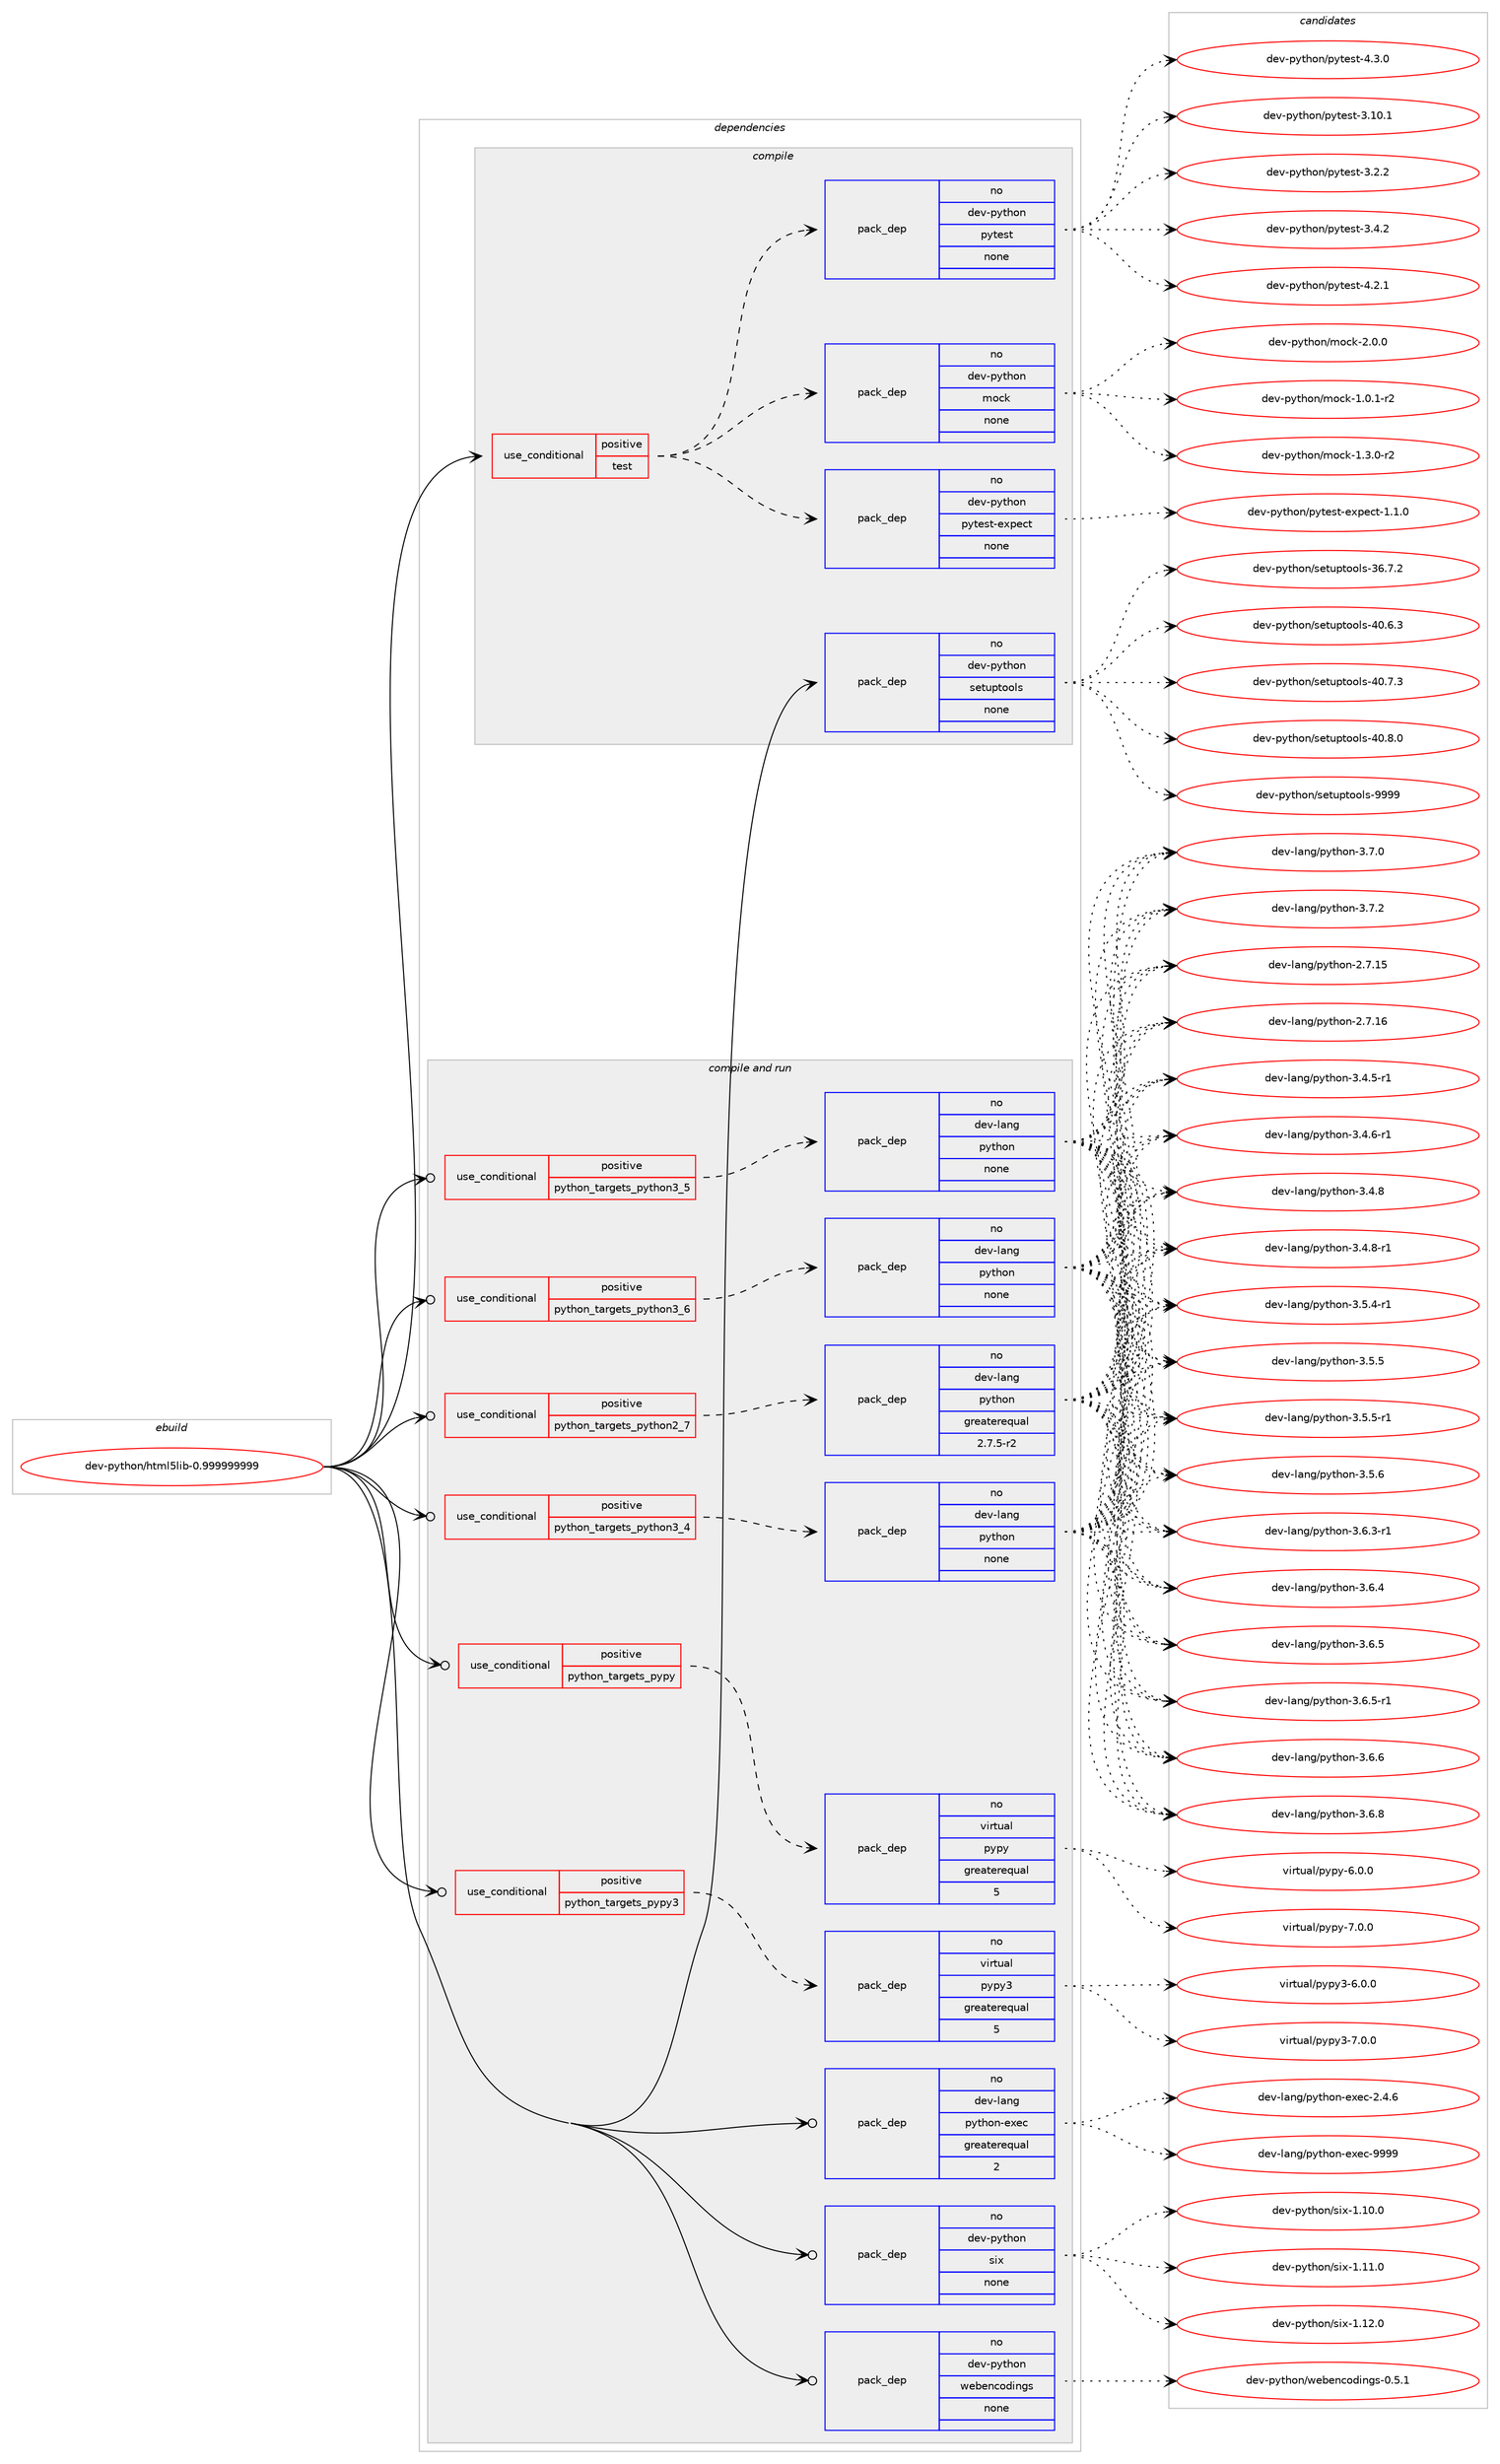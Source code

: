 digraph prolog {

# *************
# Graph options
# *************

newrank=true;
concentrate=true;
compound=true;
graph [rankdir=LR,fontname=Helvetica,fontsize=10,ranksep=1.5];#, ranksep=2.5, nodesep=0.2];
edge  [arrowhead=vee];
node  [fontname=Helvetica,fontsize=10];

# **********
# The ebuild
# **********

subgraph cluster_leftcol {
color=gray;
rank=same;
label=<<i>ebuild</i>>;
id [label="dev-python/html5lib-0.999999999", color=red, width=4, href="../dev-python/html5lib-0.999999999.svg"];
}

# ****************
# The dependencies
# ****************

subgraph cluster_midcol {
color=gray;
label=<<i>dependencies</i>>;
subgraph cluster_compile {
fillcolor="#eeeeee";
style=filled;
label=<<i>compile</i>>;
subgraph cond375431 {
dependency1412909 [label=<<TABLE BORDER="0" CELLBORDER="1" CELLSPACING="0" CELLPADDING="4"><TR><TD ROWSPAN="3" CELLPADDING="10">use_conditional</TD></TR><TR><TD>positive</TD></TR><TR><TD>test</TD></TR></TABLE>>, shape=none, color=red];
subgraph pack1014209 {
dependency1412910 [label=<<TABLE BORDER="0" CELLBORDER="1" CELLSPACING="0" CELLPADDING="4" WIDTH="220"><TR><TD ROWSPAN="6" CELLPADDING="30">pack_dep</TD></TR><TR><TD WIDTH="110">no</TD></TR><TR><TD>dev-python</TD></TR><TR><TD>pytest</TD></TR><TR><TD>none</TD></TR><TR><TD></TD></TR></TABLE>>, shape=none, color=blue];
}
dependency1412909:e -> dependency1412910:w [weight=20,style="dashed",arrowhead="vee"];
subgraph pack1014210 {
dependency1412911 [label=<<TABLE BORDER="0" CELLBORDER="1" CELLSPACING="0" CELLPADDING="4" WIDTH="220"><TR><TD ROWSPAN="6" CELLPADDING="30">pack_dep</TD></TR><TR><TD WIDTH="110">no</TD></TR><TR><TD>dev-python</TD></TR><TR><TD>pytest-expect</TD></TR><TR><TD>none</TD></TR><TR><TD></TD></TR></TABLE>>, shape=none, color=blue];
}
dependency1412909:e -> dependency1412911:w [weight=20,style="dashed",arrowhead="vee"];
subgraph pack1014211 {
dependency1412912 [label=<<TABLE BORDER="0" CELLBORDER="1" CELLSPACING="0" CELLPADDING="4" WIDTH="220"><TR><TD ROWSPAN="6" CELLPADDING="30">pack_dep</TD></TR><TR><TD WIDTH="110">no</TD></TR><TR><TD>dev-python</TD></TR><TR><TD>mock</TD></TR><TR><TD>none</TD></TR><TR><TD></TD></TR></TABLE>>, shape=none, color=blue];
}
dependency1412909:e -> dependency1412912:w [weight=20,style="dashed",arrowhead="vee"];
}
id:e -> dependency1412909:w [weight=20,style="solid",arrowhead="vee"];
subgraph pack1014212 {
dependency1412913 [label=<<TABLE BORDER="0" CELLBORDER="1" CELLSPACING="0" CELLPADDING="4" WIDTH="220"><TR><TD ROWSPAN="6" CELLPADDING="30">pack_dep</TD></TR><TR><TD WIDTH="110">no</TD></TR><TR><TD>dev-python</TD></TR><TR><TD>setuptools</TD></TR><TR><TD>none</TD></TR><TR><TD></TD></TR></TABLE>>, shape=none, color=blue];
}
id:e -> dependency1412913:w [weight=20,style="solid",arrowhead="vee"];
}
subgraph cluster_compileandrun {
fillcolor="#eeeeee";
style=filled;
label=<<i>compile and run</i>>;
subgraph cond375432 {
dependency1412914 [label=<<TABLE BORDER="0" CELLBORDER="1" CELLSPACING="0" CELLPADDING="4"><TR><TD ROWSPAN="3" CELLPADDING="10">use_conditional</TD></TR><TR><TD>positive</TD></TR><TR><TD>python_targets_pypy</TD></TR></TABLE>>, shape=none, color=red];
subgraph pack1014213 {
dependency1412915 [label=<<TABLE BORDER="0" CELLBORDER="1" CELLSPACING="0" CELLPADDING="4" WIDTH="220"><TR><TD ROWSPAN="6" CELLPADDING="30">pack_dep</TD></TR><TR><TD WIDTH="110">no</TD></TR><TR><TD>virtual</TD></TR><TR><TD>pypy</TD></TR><TR><TD>greaterequal</TD></TR><TR><TD>5</TD></TR></TABLE>>, shape=none, color=blue];
}
dependency1412914:e -> dependency1412915:w [weight=20,style="dashed",arrowhead="vee"];
}
id:e -> dependency1412914:w [weight=20,style="solid",arrowhead="odotvee"];
subgraph cond375433 {
dependency1412916 [label=<<TABLE BORDER="0" CELLBORDER="1" CELLSPACING="0" CELLPADDING="4"><TR><TD ROWSPAN="3" CELLPADDING="10">use_conditional</TD></TR><TR><TD>positive</TD></TR><TR><TD>python_targets_pypy3</TD></TR></TABLE>>, shape=none, color=red];
subgraph pack1014214 {
dependency1412917 [label=<<TABLE BORDER="0" CELLBORDER="1" CELLSPACING="0" CELLPADDING="4" WIDTH="220"><TR><TD ROWSPAN="6" CELLPADDING="30">pack_dep</TD></TR><TR><TD WIDTH="110">no</TD></TR><TR><TD>virtual</TD></TR><TR><TD>pypy3</TD></TR><TR><TD>greaterequal</TD></TR><TR><TD>5</TD></TR></TABLE>>, shape=none, color=blue];
}
dependency1412916:e -> dependency1412917:w [weight=20,style="dashed",arrowhead="vee"];
}
id:e -> dependency1412916:w [weight=20,style="solid",arrowhead="odotvee"];
subgraph cond375434 {
dependency1412918 [label=<<TABLE BORDER="0" CELLBORDER="1" CELLSPACING="0" CELLPADDING="4"><TR><TD ROWSPAN="3" CELLPADDING="10">use_conditional</TD></TR><TR><TD>positive</TD></TR><TR><TD>python_targets_python2_7</TD></TR></TABLE>>, shape=none, color=red];
subgraph pack1014215 {
dependency1412919 [label=<<TABLE BORDER="0" CELLBORDER="1" CELLSPACING="0" CELLPADDING="4" WIDTH="220"><TR><TD ROWSPAN="6" CELLPADDING="30">pack_dep</TD></TR><TR><TD WIDTH="110">no</TD></TR><TR><TD>dev-lang</TD></TR><TR><TD>python</TD></TR><TR><TD>greaterequal</TD></TR><TR><TD>2.7.5-r2</TD></TR></TABLE>>, shape=none, color=blue];
}
dependency1412918:e -> dependency1412919:w [weight=20,style="dashed",arrowhead="vee"];
}
id:e -> dependency1412918:w [weight=20,style="solid",arrowhead="odotvee"];
subgraph cond375435 {
dependency1412920 [label=<<TABLE BORDER="0" CELLBORDER="1" CELLSPACING="0" CELLPADDING="4"><TR><TD ROWSPAN="3" CELLPADDING="10">use_conditional</TD></TR><TR><TD>positive</TD></TR><TR><TD>python_targets_python3_4</TD></TR></TABLE>>, shape=none, color=red];
subgraph pack1014216 {
dependency1412921 [label=<<TABLE BORDER="0" CELLBORDER="1" CELLSPACING="0" CELLPADDING="4" WIDTH="220"><TR><TD ROWSPAN="6" CELLPADDING="30">pack_dep</TD></TR><TR><TD WIDTH="110">no</TD></TR><TR><TD>dev-lang</TD></TR><TR><TD>python</TD></TR><TR><TD>none</TD></TR><TR><TD></TD></TR></TABLE>>, shape=none, color=blue];
}
dependency1412920:e -> dependency1412921:w [weight=20,style="dashed",arrowhead="vee"];
}
id:e -> dependency1412920:w [weight=20,style="solid",arrowhead="odotvee"];
subgraph cond375436 {
dependency1412922 [label=<<TABLE BORDER="0" CELLBORDER="1" CELLSPACING="0" CELLPADDING="4"><TR><TD ROWSPAN="3" CELLPADDING="10">use_conditional</TD></TR><TR><TD>positive</TD></TR><TR><TD>python_targets_python3_5</TD></TR></TABLE>>, shape=none, color=red];
subgraph pack1014217 {
dependency1412923 [label=<<TABLE BORDER="0" CELLBORDER="1" CELLSPACING="0" CELLPADDING="4" WIDTH="220"><TR><TD ROWSPAN="6" CELLPADDING="30">pack_dep</TD></TR><TR><TD WIDTH="110">no</TD></TR><TR><TD>dev-lang</TD></TR><TR><TD>python</TD></TR><TR><TD>none</TD></TR><TR><TD></TD></TR></TABLE>>, shape=none, color=blue];
}
dependency1412922:e -> dependency1412923:w [weight=20,style="dashed",arrowhead="vee"];
}
id:e -> dependency1412922:w [weight=20,style="solid",arrowhead="odotvee"];
subgraph cond375437 {
dependency1412924 [label=<<TABLE BORDER="0" CELLBORDER="1" CELLSPACING="0" CELLPADDING="4"><TR><TD ROWSPAN="3" CELLPADDING="10">use_conditional</TD></TR><TR><TD>positive</TD></TR><TR><TD>python_targets_python3_6</TD></TR></TABLE>>, shape=none, color=red];
subgraph pack1014218 {
dependency1412925 [label=<<TABLE BORDER="0" CELLBORDER="1" CELLSPACING="0" CELLPADDING="4" WIDTH="220"><TR><TD ROWSPAN="6" CELLPADDING="30">pack_dep</TD></TR><TR><TD WIDTH="110">no</TD></TR><TR><TD>dev-lang</TD></TR><TR><TD>python</TD></TR><TR><TD>none</TD></TR><TR><TD></TD></TR></TABLE>>, shape=none, color=blue];
}
dependency1412924:e -> dependency1412925:w [weight=20,style="dashed",arrowhead="vee"];
}
id:e -> dependency1412924:w [weight=20,style="solid",arrowhead="odotvee"];
subgraph pack1014219 {
dependency1412926 [label=<<TABLE BORDER="0" CELLBORDER="1" CELLSPACING="0" CELLPADDING="4" WIDTH="220"><TR><TD ROWSPAN="6" CELLPADDING="30">pack_dep</TD></TR><TR><TD WIDTH="110">no</TD></TR><TR><TD>dev-lang</TD></TR><TR><TD>python-exec</TD></TR><TR><TD>greaterequal</TD></TR><TR><TD>2</TD></TR></TABLE>>, shape=none, color=blue];
}
id:e -> dependency1412926:w [weight=20,style="solid",arrowhead="odotvee"];
subgraph pack1014220 {
dependency1412927 [label=<<TABLE BORDER="0" CELLBORDER="1" CELLSPACING="0" CELLPADDING="4" WIDTH="220"><TR><TD ROWSPAN="6" CELLPADDING="30">pack_dep</TD></TR><TR><TD WIDTH="110">no</TD></TR><TR><TD>dev-python</TD></TR><TR><TD>six</TD></TR><TR><TD>none</TD></TR><TR><TD></TD></TR></TABLE>>, shape=none, color=blue];
}
id:e -> dependency1412927:w [weight=20,style="solid",arrowhead="odotvee"];
subgraph pack1014221 {
dependency1412928 [label=<<TABLE BORDER="0" CELLBORDER="1" CELLSPACING="0" CELLPADDING="4" WIDTH="220"><TR><TD ROWSPAN="6" CELLPADDING="30">pack_dep</TD></TR><TR><TD WIDTH="110">no</TD></TR><TR><TD>dev-python</TD></TR><TR><TD>webencodings</TD></TR><TR><TD>none</TD></TR><TR><TD></TD></TR></TABLE>>, shape=none, color=blue];
}
id:e -> dependency1412928:w [weight=20,style="solid",arrowhead="odotvee"];
}
subgraph cluster_run {
fillcolor="#eeeeee";
style=filled;
label=<<i>run</i>>;
}
}

# **************
# The candidates
# **************

subgraph cluster_choices {
rank=same;
color=gray;
label=<<i>candidates</i>>;

subgraph choice1014209 {
color=black;
nodesep=1;
choice100101118451121211161041111104711212111610111511645514649484649 [label="dev-python/pytest-3.10.1", color=red, width=4,href="../dev-python/pytest-3.10.1.svg"];
choice1001011184511212111610411111047112121116101115116455146504650 [label="dev-python/pytest-3.2.2", color=red, width=4,href="../dev-python/pytest-3.2.2.svg"];
choice1001011184511212111610411111047112121116101115116455146524650 [label="dev-python/pytest-3.4.2", color=red, width=4,href="../dev-python/pytest-3.4.2.svg"];
choice1001011184511212111610411111047112121116101115116455246504649 [label="dev-python/pytest-4.2.1", color=red, width=4,href="../dev-python/pytest-4.2.1.svg"];
choice1001011184511212111610411111047112121116101115116455246514648 [label="dev-python/pytest-4.3.0", color=red, width=4,href="../dev-python/pytest-4.3.0.svg"];
dependency1412910:e -> choice100101118451121211161041111104711212111610111511645514649484649:w [style=dotted,weight="100"];
dependency1412910:e -> choice1001011184511212111610411111047112121116101115116455146504650:w [style=dotted,weight="100"];
dependency1412910:e -> choice1001011184511212111610411111047112121116101115116455146524650:w [style=dotted,weight="100"];
dependency1412910:e -> choice1001011184511212111610411111047112121116101115116455246504649:w [style=dotted,weight="100"];
dependency1412910:e -> choice1001011184511212111610411111047112121116101115116455246514648:w [style=dotted,weight="100"];
}
subgraph choice1014210 {
color=black;
nodesep=1;
choice10010111845112121116104111110471121211161011151164510112011210199116454946494648 [label="dev-python/pytest-expect-1.1.0", color=red, width=4,href="../dev-python/pytest-expect-1.1.0.svg"];
dependency1412911:e -> choice10010111845112121116104111110471121211161011151164510112011210199116454946494648:w [style=dotted,weight="100"];
}
subgraph choice1014211 {
color=black;
nodesep=1;
choice1001011184511212111610411111047109111991074549464846494511450 [label="dev-python/mock-1.0.1-r2", color=red, width=4,href="../dev-python/mock-1.0.1-r2.svg"];
choice1001011184511212111610411111047109111991074549465146484511450 [label="dev-python/mock-1.3.0-r2", color=red, width=4,href="../dev-python/mock-1.3.0-r2.svg"];
choice100101118451121211161041111104710911199107455046484648 [label="dev-python/mock-2.0.0", color=red, width=4,href="../dev-python/mock-2.0.0.svg"];
dependency1412912:e -> choice1001011184511212111610411111047109111991074549464846494511450:w [style=dotted,weight="100"];
dependency1412912:e -> choice1001011184511212111610411111047109111991074549465146484511450:w [style=dotted,weight="100"];
dependency1412912:e -> choice100101118451121211161041111104710911199107455046484648:w [style=dotted,weight="100"];
}
subgraph choice1014212 {
color=black;
nodesep=1;
choice100101118451121211161041111104711510111611711211611111110811545515446554650 [label="dev-python/setuptools-36.7.2", color=red, width=4,href="../dev-python/setuptools-36.7.2.svg"];
choice100101118451121211161041111104711510111611711211611111110811545524846544651 [label="dev-python/setuptools-40.6.3", color=red, width=4,href="../dev-python/setuptools-40.6.3.svg"];
choice100101118451121211161041111104711510111611711211611111110811545524846554651 [label="dev-python/setuptools-40.7.3", color=red, width=4,href="../dev-python/setuptools-40.7.3.svg"];
choice100101118451121211161041111104711510111611711211611111110811545524846564648 [label="dev-python/setuptools-40.8.0", color=red, width=4,href="../dev-python/setuptools-40.8.0.svg"];
choice10010111845112121116104111110471151011161171121161111111081154557575757 [label="dev-python/setuptools-9999", color=red, width=4,href="../dev-python/setuptools-9999.svg"];
dependency1412913:e -> choice100101118451121211161041111104711510111611711211611111110811545515446554650:w [style=dotted,weight="100"];
dependency1412913:e -> choice100101118451121211161041111104711510111611711211611111110811545524846544651:w [style=dotted,weight="100"];
dependency1412913:e -> choice100101118451121211161041111104711510111611711211611111110811545524846554651:w [style=dotted,weight="100"];
dependency1412913:e -> choice100101118451121211161041111104711510111611711211611111110811545524846564648:w [style=dotted,weight="100"];
dependency1412913:e -> choice10010111845112121116104111110471151011161171121161111111081154557575757:w [style=dotted,weight="100"];
}
subgraph choice1014213 {
color=black;
nodesep=1;
choice1181051141161179710847112121112121455446484648 [label="virtual/pypy-6.0.0", color=red, width=4,href="../virtual/pypy-6.0.0.svg"];
choice1181051141161179710847112121112121455546484648 [label="virtual/pypy-7.0.0", color=red, width=4,href="../virtual/pypy-7.0.0.svg"];
dependency1412915:e -> choice1181051141161179710847112121112121455446484648:w [style=dotted,weight="100"];
dependency1412915:e -> choice1181051141161179710847112121112121455546484648:w [style=dotted,weight="100"];
}
subgraph choice1014214 {
color=black;
nodesep=1;
choice118105114116117971084711212111212151455446484648 [label="virtual/pypy3-6.0.0", color=red, width=4,href="../virtual/pypy3-6.0.0.svg"];
choice118105114116117971084711212111212151455546484648 [label="virtual/pypy3-7.0.0", color=red, width=4,href="../virtual/pypy3-7.0.0.svg"];
dependency1412917:e -> choice118105114116117971084711212111212151455446484648:w [style=dotted,weight="100"];
dependency1412917:e -> choice118105114116117971084711212111212151455546484648:w [style=dotted,weight="100"];
}
subgraph choice1014215 {
color=black;
nodesep=1;
choice10010111845108971101034711212111610411111045504655464953 [label="dev-lang/python-2.7.15", color=red, width=4,href="../dev-lang/python-2.7.15.svg"];
choice10010111845108971101034711212111610411111045504655464954 [label="dev-lang/python-2.7.16", color=red, width=4,href="../dev-lang/python-2.7.16.svg"];
choice1001011184510897110103471121211161041111104551465246534511449 [label="dev-lang/python-3.4.5-r1", color=red, width=4,href="../dev-lang/python-3.4.5-r1.svg"];
choice1001011184510897110103471121211161041111104551465246544511449 [label="dev-lang/python-3.4.6-r1", color=red, width=4,href="../dev-lang/python-3.4.6-r1.svg"];
choice100101118451089711010347112121116104111110455146524656 [label="dev-lang/python-3.4.8", color=red, width=4,href="../dev-lang/python-3.4.8.svg"];
choice1001011184510897110103471121211161041111104551465246564511449 [label="dev-lang/python-3.4.8-r1", color=red, width=4,href="../dev-lang/python-3.4.8-r1.svg"];
choice1001011184510897110103471121211161041111104551465346524511449 [label="dev-lang/python-3.5.4-r1", color=red, width=4,href="../dev-lang/python-3.5.4-r1.svg"];
choice100101118451089711010347112121116104111110455146534653 [label="dev-lang/python-3.5.5", color=red, width=4,href="../dev-lang/python-3.5.5.svg"];
choice1001011184510897110103471121211161041111104551465346534511449 [label="dev-lang/python-3.5.5-r1", color=red, width=4,href="../dev-lang/python-3.5.5-r1.svg"];
choice100101118451089711010347112121116104111110455146534654 [label="dev-lang/python-3.5.6", color=red, width=4,href="../dev-lang/python-3.5.6.svg"];
choice1001011184510897110103471121211161041111104551465446514511449 [label="dev-lang/python-3.6.3-r1", color=red, width=4,href="../dev-lang/python-3.6.3-r1.svg"];
choice100101118451089711010347112121116104111110455146544652 [label="dev-lang/python-3.6.4", color=red, width=4,href="../dev-lang/python-3.6.4.svg"];
choice100101118451089711010347112121116104111110455146544653 [label="dev-lang/python-3.6.5", color=red, width=4,href="../dev-lang/python-3.6.5.svg"];
choice1001011184510897110103471121211161041111104551465446534511449 [label="dev-lang/python-3.6.5-r1", color=red, width=4,href="../dev-lang/python-3.6.5-r1.svg"];
choice100101118451089711010347112121116104111110455146544654 [label="dev-lang/python-3.6.6", color=red, width=4,href="../dev-lang/python-3.6.6.svg"];
choice100101118451089711010347112121116104111110455146544656 [label="dev-lang/python-3.6.8", color=red, width=4,href="../dev-lang/python-3.6.8.svg"];
choice100101118451089711010347112121116104111110455146554648 [label="dev-lang/python-3.7.0", color=red, width=4,href="../dev-lang/python-3.7.0.svg"];
choice100101118451089711010347112121116104111110455146554650 [label="dev-lang/python-3.7.2", color=red, width=4,href="../dev-lang/python-3.7.2.svg"];
dependency1412919:e -> choice10010111845108971101034711212111610411111045504655464953:w [style=dotted,weight="100"];
dependency1412919:e -> choice10010111845108971101034711212111610411111045504655464954:w [style=dotted,weight="100"];
dependency1412919:e -> choice1001011184510897110103471121211161041111104551465246534511449:w [style=dotted,weight="100"];
dependency1412919:e -> choice1001011184510897110103471121211161041111104551465246544511449:w [style=dotted,weight="100"];
dependency1412919:e -> choice100101118451089711010347112121116104111110455146524656:w [style=dotted,weight="100"];
dependency1412919:e -> choice1001011184510897110103471121211161041111104551465246564511449:w [style=dotted,weight="100"];
dependency1412919:e -> choice1001011184510897110103471121211161041111104551465346524511449:w [style=dotted,weight="100"];
dependency1412919:e -> choice100101118451089711010347112121116104111110455146534653:w [style=dotted,weight="100"];
dependency1412919:e -> choice1001011184510897110103471121211161041111104551465346534511449:w [style=dotted,weight="100"];
dependency1412919:e -> choice100101118451089711010347112121116104111110455146534654:w [style=dotted,weight="100"];
dependency1412919:e -> choice1001011184510897110103471121211161041111104551465446514511449:w [style=dotted,weight="100"];
dependency1412919:e -> choice100101118451089711010347112121116104111110455146544652:w [style=dotted,weight="100"];
dependency1412919:e -> choice100101118451089711010347112121116104111110455146544653:w [style=dotted,weight="100"];
dependency1412919:e -> choice1001011184510897110103471121211161041111104551465446534511449:w [style=dotted,weight="100"];
dependency1412919:e -> choice100101118451089711010347112121116104111110455146544654:w [style=dotted,weight="100"];
dependency1412919:e -> choice100101118451089711010347112121116104111110455146544656:w [style=dotted,weight="100"];
dependency1412919:e -> choice100101118451089711010347112121116104111110455146554648:w [style=dotted,weight="100"];
dependency1412919:e -> choice100101118451089711010347112121116104111110455146554650:w [style=dotted,weight="100"];
}
subgraph choice1014216 {
color=black;
nodesep=1;
choice10010111845108971101034711212111610411111045504655464953 [label="dev-lang/python-2.7.15", color=red, width=4,href="../dev-lang/python-2.7.15.svg"];
choice10010111845108971101034711212111610411111045504655464954 [label="dev-lang/python-2.7.16", color=red, width=4,href="../dev-lang/python-2.7.16.svg"];
choice1001011184510897110103471121211161041111104551465246534511449 [label="dev-lang/python-3.4.5-r1", color=red, width=4,href="../dev-lang/python-3.4.5-r1.svg"];
choice1001011184510897110103471121211161041111104551465246544511449 [label="dev-lang/python-3.4.6-r1", color=red, width=4,href="../dev-lang/python-3.4.6-r1.svg"];
choice100101118451089711010347112121116104111110455146524656 [label="dev-lang/python-3.4.8", color=red, width=4,href="../dev-lang/python-3.4.8.svg"];
choice1001011184510897110103471121211161041111104551465246564511449 [label="dev-lang/python-3.4.8-r1", color=red, width=4,href="../dev-lang/python-3.4.8-r1.svg"];
choice1001011184510897110103471121211161041111104551465346524511449 [label="dev-lang/python-3.5.4-r1", color=red, width=4,href="../dev-lang/python-3.5.4-r1.svg"];
choice100101118451089711010347112121116104111110455146534653 [label="dev-lang/python-3.5.5", color=red, width=4,href="../dev-lang/python-3.5.5.svg"];
choice1001011184510897110103471121211161041111104551465346534511449 [label="dev-lang/python-3.5.5-r1", color=red, width=4,href="../dev-lang/python-3.5.5-r1.svg"];
choice100101118451089711010347112121116104111110455146534654 [label="dev-lang/python-3.5.6", color=red, width=4,href="../dev-lang/python-3.5.6.svg"];
choice1001011184510897110103471121211161041111104551465446514511449 [label="dev-lang/python-3.6.3-r1", color=red, width=4,href="../dev-lang/python-3.6.3-r1.svg"];
choice100101118451089711010347112121116104111110455146544652 [label="dev-lang/python-3.6.4", color=red, width=4,href="../dev-lang/python-3.6.4.svg"];
choice100101118451089711010347112121116104111110455146544653 [label="dev-lang/python-3.6.5", color=red, width=4,href="../dev-lang/python-3.6.5.svg"];
choice1001011184510897110103471121211161041111104551465446534511449 [label="dev-lang/python-3.6.5-r1", color=red, width=4,href="../dev-lang/python-3.6.5-r1.svg"];
choice100101118451089711010347112121116104111110455146544654 [label="dev-lang/python-3.6.6", color=red, width=4,href="../dev-lang/python-3.6.6.svg"];
choice100101118451089711010347112121116104111110455146544656 [label="dev-lang/python-3.6.8", color=red, width=4,href="../dev-lang/python-3.6.8.svg"];
choice100101118451089711010347112121116104111110455146554648 [label="dev-lang/python-3.7.0", color=red, width=4,href="../dev-lang/python-3.7.0.svg"];
choice100101118451089711010347112121116104111110455146554650 [label="dev-lang/python-3.7.2", color=red, width=4,href="../dev-lang/python-3.7.2.svg"];
dependency1412921:e -> choice10010111845108971101034711212111610411111045504655464953:w [style=dotted,weight="100"];
dependency1412921:e -> choice10010111845108971101034711212111610411111045504655464954:w [style=dotted,weight="100"];
dependency1412921:e -> choice1001011184510897110103471121211161041111104551465246534511449:w [style=dotted,weight="100"];
dependency1412921:e -> choice1001011184510897110103471121211161041111104551465246544511449:w [style=dotted,weight="100"];
dependency1412921:e -> choice100101118451089711010347112121116104111110455146524656:w [style=dotted,weight="100"];
dependency1412921:e -> choice1001011184510897110103471121211161041111104551465246564511449:w [style=dotted,weight="100"];
dependency1412921:e -> choice1001011184510897110103471121211161041111104551465346524511449:w [style=dotted,weight="100"];
dependency1412921:e -> choice100101118451089711010347112121116104111110455146534653:w [style=dotted,weight="100"];
dependency1412921:e -> choice1001011184510897110103471121211161041111104551465346534511449:w [style=dotted,weight="100"];
dependency1412921:e -> choice100101118451089711010347112121116104111110455146534654:w [style=dotted,weight="100"];
dependency1412921:e -> choice1001011184510897110103471121211161041111104551465446514511449:w [style=dotted,weight="100"];
dependency1412921:e -> choice100101118451089711010347112121116104111110455146544652:w [style=dotted,weight="100"];
dependency1412921:e -> choice100101118451089711010347112121116104111110455146544653:w [style=dotted,weight="100"];
dependency1412921:e -> choice1001011184510897110103471121211161041111104551465446534511449:w [style=dotted,weight="100"];
dependency1412921:e -> choice100101118451089711010347112121116104111110455146544654:w [style=dotted,weight="100"];
dependency1412921:e -> choice100101118451089711010347112121116104111110455146544656:w [style=dotted,weight="100"];
dependency1412921:e -> choice100101118451089711010347112121116104111110455146554648:w [style=dotted,weight="100"];
dependency1412921:e -> choice100101118451089711010347112121116104111110455146554650:w [style=dotted,weight="100"];
}
subgraph choice1014217 {
color=black;
nodesep=1;
choice10010111845108971101034711212111610411111045504655464953 [label="dev-lang/python-2.7.15", color=red, width=4,href="../dev-lang/python-2.7.15.svg"];
choice10010111845108971101034711212111610411111045504655464954 [label="dev-lang/python-2.7.16", color=red, width=4,href="../dev-lang/python-2.7.16.svg"];
choice1001011184510897110103471121211161041111104551465246534511449 [label="dev-lang/python-3.4.5-r1", color=red, width=4,href="../dev-lang/python-3.4.5-r1.svg"];
choice1001011184510897110103471121211161041111104551465246544511449 [label="dev-lang/python-3.4.6-r1", color=red, width=4,href="../dev-lang/python-3.4.6-r1.svg"];
choice100101118451089711010347112121116104111110455146524656 [label="dev-lang/python-3.4.8", color=red, width=4,href="../dev-lang/python-3.4.8.svg"];
choice1001011184510897110103471121211161041111104551465246564511449 [label="dev-lang/python-3.4.8-r1", color=red, width=4,href="../dev-lang/python-3.4.8-r1.svg"];
choice1001011184510897110103471121211161041111104551465346524511449 [label="dev-lang/python-3.5.4-r1", color=red, width=4,href="../dev-lang/python-3.5.4-r1.svg"];
choice100101118451089711010347112121116104111110455146534653 [label="dev-lang/python-3.5.5", color=red, width=4,href="../dev-lang/python-3.5.5.svg"];
choice1001011184510897110103471121211161041111104551465346534511449 [label="dev-lang/python-3.5.5-r1", color=red, width=4,href="../dev-lang/python-3.5.5-r1.svg"];
choice100101118451089711010347112121116104111110455146534654 [label="dev-lang/python-3.5.6", color=red, width=4,href="../dev-lang/python-3.5.6.svg"];
choice1001011184510897110103471121211161041111104551465446514511449 [label="dev-lang/python-3.6.3-r1", color=red, width=4,href="../dev-lang/python-3.6.3-r1.svg"];
choice100101118451089711010347112121116104111110455146544652 [label="dev-lang/python-3.6.4", color=red, width=4,href="../dev-lang/python-3.6.4.svg"];
choice100101118451089711010347112121116104111110455146544653 [label="dev-lang/python-3.6.5", color=red, width=4,href="../dev-lang/python-3.6.5.svg"];
choice1001011184510897110103471121211161041111104551465446534511449 [label="dev-lang/python-3.6.5-r1", color=red, width=4,href="../dev-lang/python-3.6.5-r1.svg"];
choice100101118451089711010347112121116104111110455146544654 [label="dev-lang/python-3.6.6", color=red, width=4,href="../dev-lang/python-3.6.6.svg"];
choice100101118451089711010347112121116104111110455146544656 [label="dev-lang/python-3.6.8", color=red, width=4,href="../dev-lang/python-3.6.8.svg"];
choice100101118451089711010347112121116104111110455146554648 [label="dev-lang/python-3.7.0", color=red, width=4,href="../dev-lang/python-3.7.0.svg"];
choice100101118451089711010347112121116104111110455146554650 [label="dev-lang/python-3.7.2", color=red, width=4,href="../dev-lang/python-3.7.2.svg"];
dependency1412923:e -> choice10010111845108971101034711212111610411111045504655464953:w [style=dotted,weight="100"];
dependency1412923:e -> choice10010111845108971101034711212111610411111045504655464954:w [style=dotted,weight="100"];
dependency1412923:e -> choice1001011184510897110103471121211161041111104551465246534511449:w [style=dotted,weight="100"];
dependency1412923:e -> choice1001011184510897110103471121211161041111104551465246544511449:w [style=dotted,weight="100"];
dependency1412923:e -> choice100101118451089711010347112121116104111110455146524656:w [style=dotted,weight="100"];
dependency1412923:e -> choice1001011184510897110103471121211161041111104551465246564511449:w [style=dotted,weight="100"];
dependency1412923:e -> choice1001011184510897110103471121211161041111104551465346524511449:w [style=dotted,weight="100"];
dependency1412923:e -> choice100101118451089711010347112121116104111110455146534653:w [style=dotted,weight="100"];
dependency1412923:e -> choice1001011184510897110103471121211161041111104551465346534511449:w [style=dotted,weight="100"];
dependency1412923:e -> choice100101118451089711010347112121116104111110455146534654:w [style=dotted,weight="100"];
dependency1412923:e -> choice1001011184510897110103471121211161041111104551465446514511449:w [style=dotted,weight="100"];
dependency1412923:e -> choice100101118451089711010347112121116104111110455146544652:w [style=dotted,weight="100"];
dependency1412923:e -> choice100101118451089711010347112121116104111110455146544653:w [style=dotted,weight="100"];
dependency1412923:e -> choice1001011184510897110103471121211161041111104551465446534511449:w [style=dotted,weight="100"];
dependency1412923:e -> choice100101118451089711010347112121116104111110455146544654:w [style=dotted,weight="100"];
dependency1412923:e -> choice100101118451089711010347112121116104111110455146544656:w [style=dotted,weight="100"];
dependency1412923:e -> choice100101118451089711010347112121116104111110455146554648:w [style=dotted,weight="100"];
dependency1412923:e -> choice100101118451089711010347112121116104111110455146554650:w [style=dotted,weight="100"];
}
subgraph choice1014218 {
color=black;
nodesep=1;
choice10010111845108971101034711212111610411111045504655464953 [label="dev-lang/python-2.7.15", color=red, width=4,href="../dev-lang/python-2.7.15.svg"];
choice10010111845108971101034711212111610411111045504655464954 [label="dev-lang/python-2.7.16", color=red, width=4,href="../dev-lang/python-2.7.16.svg"];
choice1001011184510897110103471121211161041111104551465246534511449 [label="dev-lang/python-3.4.5-r1", color=red, width=4,href="../dev-lang/python-3.4.5-r1.svg"];
choice1001011184510897110103471121211161041111104551465246544511449 [label="dev-lang/python-3.4.6-r1", color=red, width=4,href="../dev-lang/python-3.4.6-r1.svg"];
choice100101118451089711010347112121116104111110455146524656 [label="dev-lang/python-3.4.8", color=red, width=4,href="../dev-lang/python-3.4.8.svg"];
choice1001011184510897110103471121211161041111104551465246564511449 [label="dev-lang/python-3.4.8-r1", color=red, width=4,href="../dev-lang/python-3.4.8-r1.svg"];
choice1001011184510897110103471121211161041111104551465346524511449 [label="dev-lang/python-3.5.4-r1", color=red, width=4,href="../dev-lang/python-3.5.4-r1.svg"];
choice100101118451089711010347112121116104111110455146534653 [label="dev-lang/python-3.5.5", color=red, width=4,href="../dev-lang/python-3.5.5.svg"];
choice1001011184510897110103471121211161041111104551465346534511449 [label="dev-lang/python-3.5.5-r1", color=red, width=4,href="../dev-lang/python-3.5.5-r1.svg"];
choice100101118451089711010347112121116104111110455146534654 [label="dev-lang/python-3.5.6", color=red, width=4,href="../dev-lang/python-3.5.6.svg"];
choice1001011184510897110103471121211161041111104551465446514511449 [label="dev-lang/python-3.6.3-r1", color=red, width=4,href="../dev-lang/python-3.6.3-r1.svg"];
choice100101118451089711010347112121116104111110455146544652 [label="dev-lang/python-3.6.4", color=red, width=4,href="../dev-lang/python-3.6.4.svg"];
choice100101118451089711010347112121116104111110455146544653 [label="dev-lang/python-3.6.5", color=red, width=4,href="../dev-lang/python-3.6.5.svg"];
choice1001011184510897110103471121211161041111104551465446534511449 [label="dev-lang/python-3.6.5-r1", color=red, width=4,href="../dev-lang/python-3.6.5-r1.svg"];
choice100101118451089711010347112121116104111110455146544654 [label="dev-lang/python-3.6.6", color=red, width=4,href="../dev-lang/python-3.6.6.svg"];
choice100101118451089711010347112121116104111110455146544656 [label="dev-lang/python-3.6.8", color=red, width=4,href="../dev-lang/python-3.6.8.svg"];
choice100101118451089711010347112121116104111110455146554648 [label="dev-lang/python-3.7.0", color=red, width=4,href="../dev-lang/python-3.7.0.svg"];
choice100101118451089711010347112121116104111110455146554650 [label="dev-lang/python-3.7.2", color=red, width=4,href="../dev-lang/python-3.7.2.svg"];
dependency1412925:e -> choice10010111845108971101034711212111610411111045504655464953:w [style=dotted,weight="100"];
dependency1412925:e -> choice10010111845108971101034711212111610411111045504655464954:w [style=dotted,weight="100"];
dependency1412925:e -> choice1001011184510897110103471121211161041111104551465246534511449:w [style=dotted,weight="100"];
dependency1412925:e -> choice1001011184510897110103471121211161041111104551465246544511449:w [style=dotted,weight="100"];
dependency1412925:e -> choice100101118451089711010347112121116104111110455146524656:w [style=dotted,weight="100"];
dependency1412925:e -> choice1001011184510897110103471121211161041111104551465246564511449:w [style=dotted,weight="100"];
dependency1412925:e -> choice1001011184510897110103471121211161041111104551465346524511449:w [style=dotted,weight="100"];
dependency1412925:e -> choice100101118451089711010347112121116104111110455146534653:w [style=dotted,weight="100"];
dependency1412925:e -> choice1001011184510897110103471121211161041111104551465346534511449:w [style=dotted,weight="100"];
dependency1412925:e -> choice100101118451089711010347112121116104111110455146534654:w [style=dotted,weight="100"];
dependency1412925:e -> choice1001011184510897110103471121211161041111104551465446514511449:w [style=dotted,weight="100"];
dependency1412925:e -> choice100101118451089711010347112121116104111110455146544652:w [style=dotted,weight="100"];
dependency1412925:e -> choice100101118451089711010347112121116104111110455146544653:w [style=dotted,weight="100"];
dependency1412925:e -> choice1001011184510897110103471121211161041111104551465446534511449:w [style=dotted,weight="100"];
dependency1412925:e -> choice100101118451089711010347112121116104111110455146544654:w [style=dotted,weight="100"];
dependency1412925:e -> choice100101118451089711010347112121116104111110455146544656:w [style=dotted,weight="100"];
dependency1412925:e -> choice100101118451089711010347112121116104111110455146554648:w [style=dotted,weight="100"];
dependency1412925:e -> choice100101118451089711010347112121116104111110455146554650:w [style=dotted,weight="100"];
}
subgraph choice1014219 {
color=black;
nodesep=1;
choice1001011184510897110103471121211161041111104510112010199455046524654 [label="dev-lang/python-exec-2.4.6", color=red, width=4,href="../dev-lang/python-exec-2.4.6.svg"];
choice10010111845108971101034711212111610411111045101120101994557575757 [label="dev-lang/python-exec-9999", color=red, width=4,href="../dev-lang/python-exec-9999.svg"];
dependency1412926:e -> choice1001011184510897110103471121211161041111104510112010199455046524654:w [style=dotted,weight="100"];
dependency1412926:e -> choice10010111845108971101034711212111610411111045101120101994557575757:w [style=dotted,weight="100"];
}
subgraph choice1014220 {
color=black;
nodesep=1;
choice100101118451121211161041111104711510512045494649484648 [label="dev-python/six-1.10.0", color=red, width=4,href="../dev-python/six-1.10.0.svg"];
choice100101118451121211161041111104711510512045494649494648 [label="dev-python/six-1.11.0", color=red, width=4,href="../dev-python/six-1.11.0.svg"];
choice100101118451121211161041111104711510512045494649504648 [label="dev-python/six-1.12.0", color=red, width=4,href="../dev-python/six-1.12.0.svg"];
dependency1412927:e -> choice100101118451121211161041111104711510512045494649484648:w [style=dotted,weight="100"];
dependency1412927:e -> choice100101118451121211161041111104711510512045494649494648:w [style=dotted,weight="100"];
dependency1412927:e -> choice100101118451121211161041111104711510512045494649504648:w [style=dotted,weight="100"];
}
subgraph choice1014221 {
color=black;
nodesep=1;
choice10010111845112121116104111110471191019810111099111100105110103115454846534649 [label="dev-python/webencodings-0.5.1", color=red, width=4,href="../dev-python/webencodings-0.5.1.svg"];
dependency1412928:e -> choice10010111845112121116104111110471191019810111099111100105110103115454846534649:w [style=dotted,weight="100"];
}
}

}
